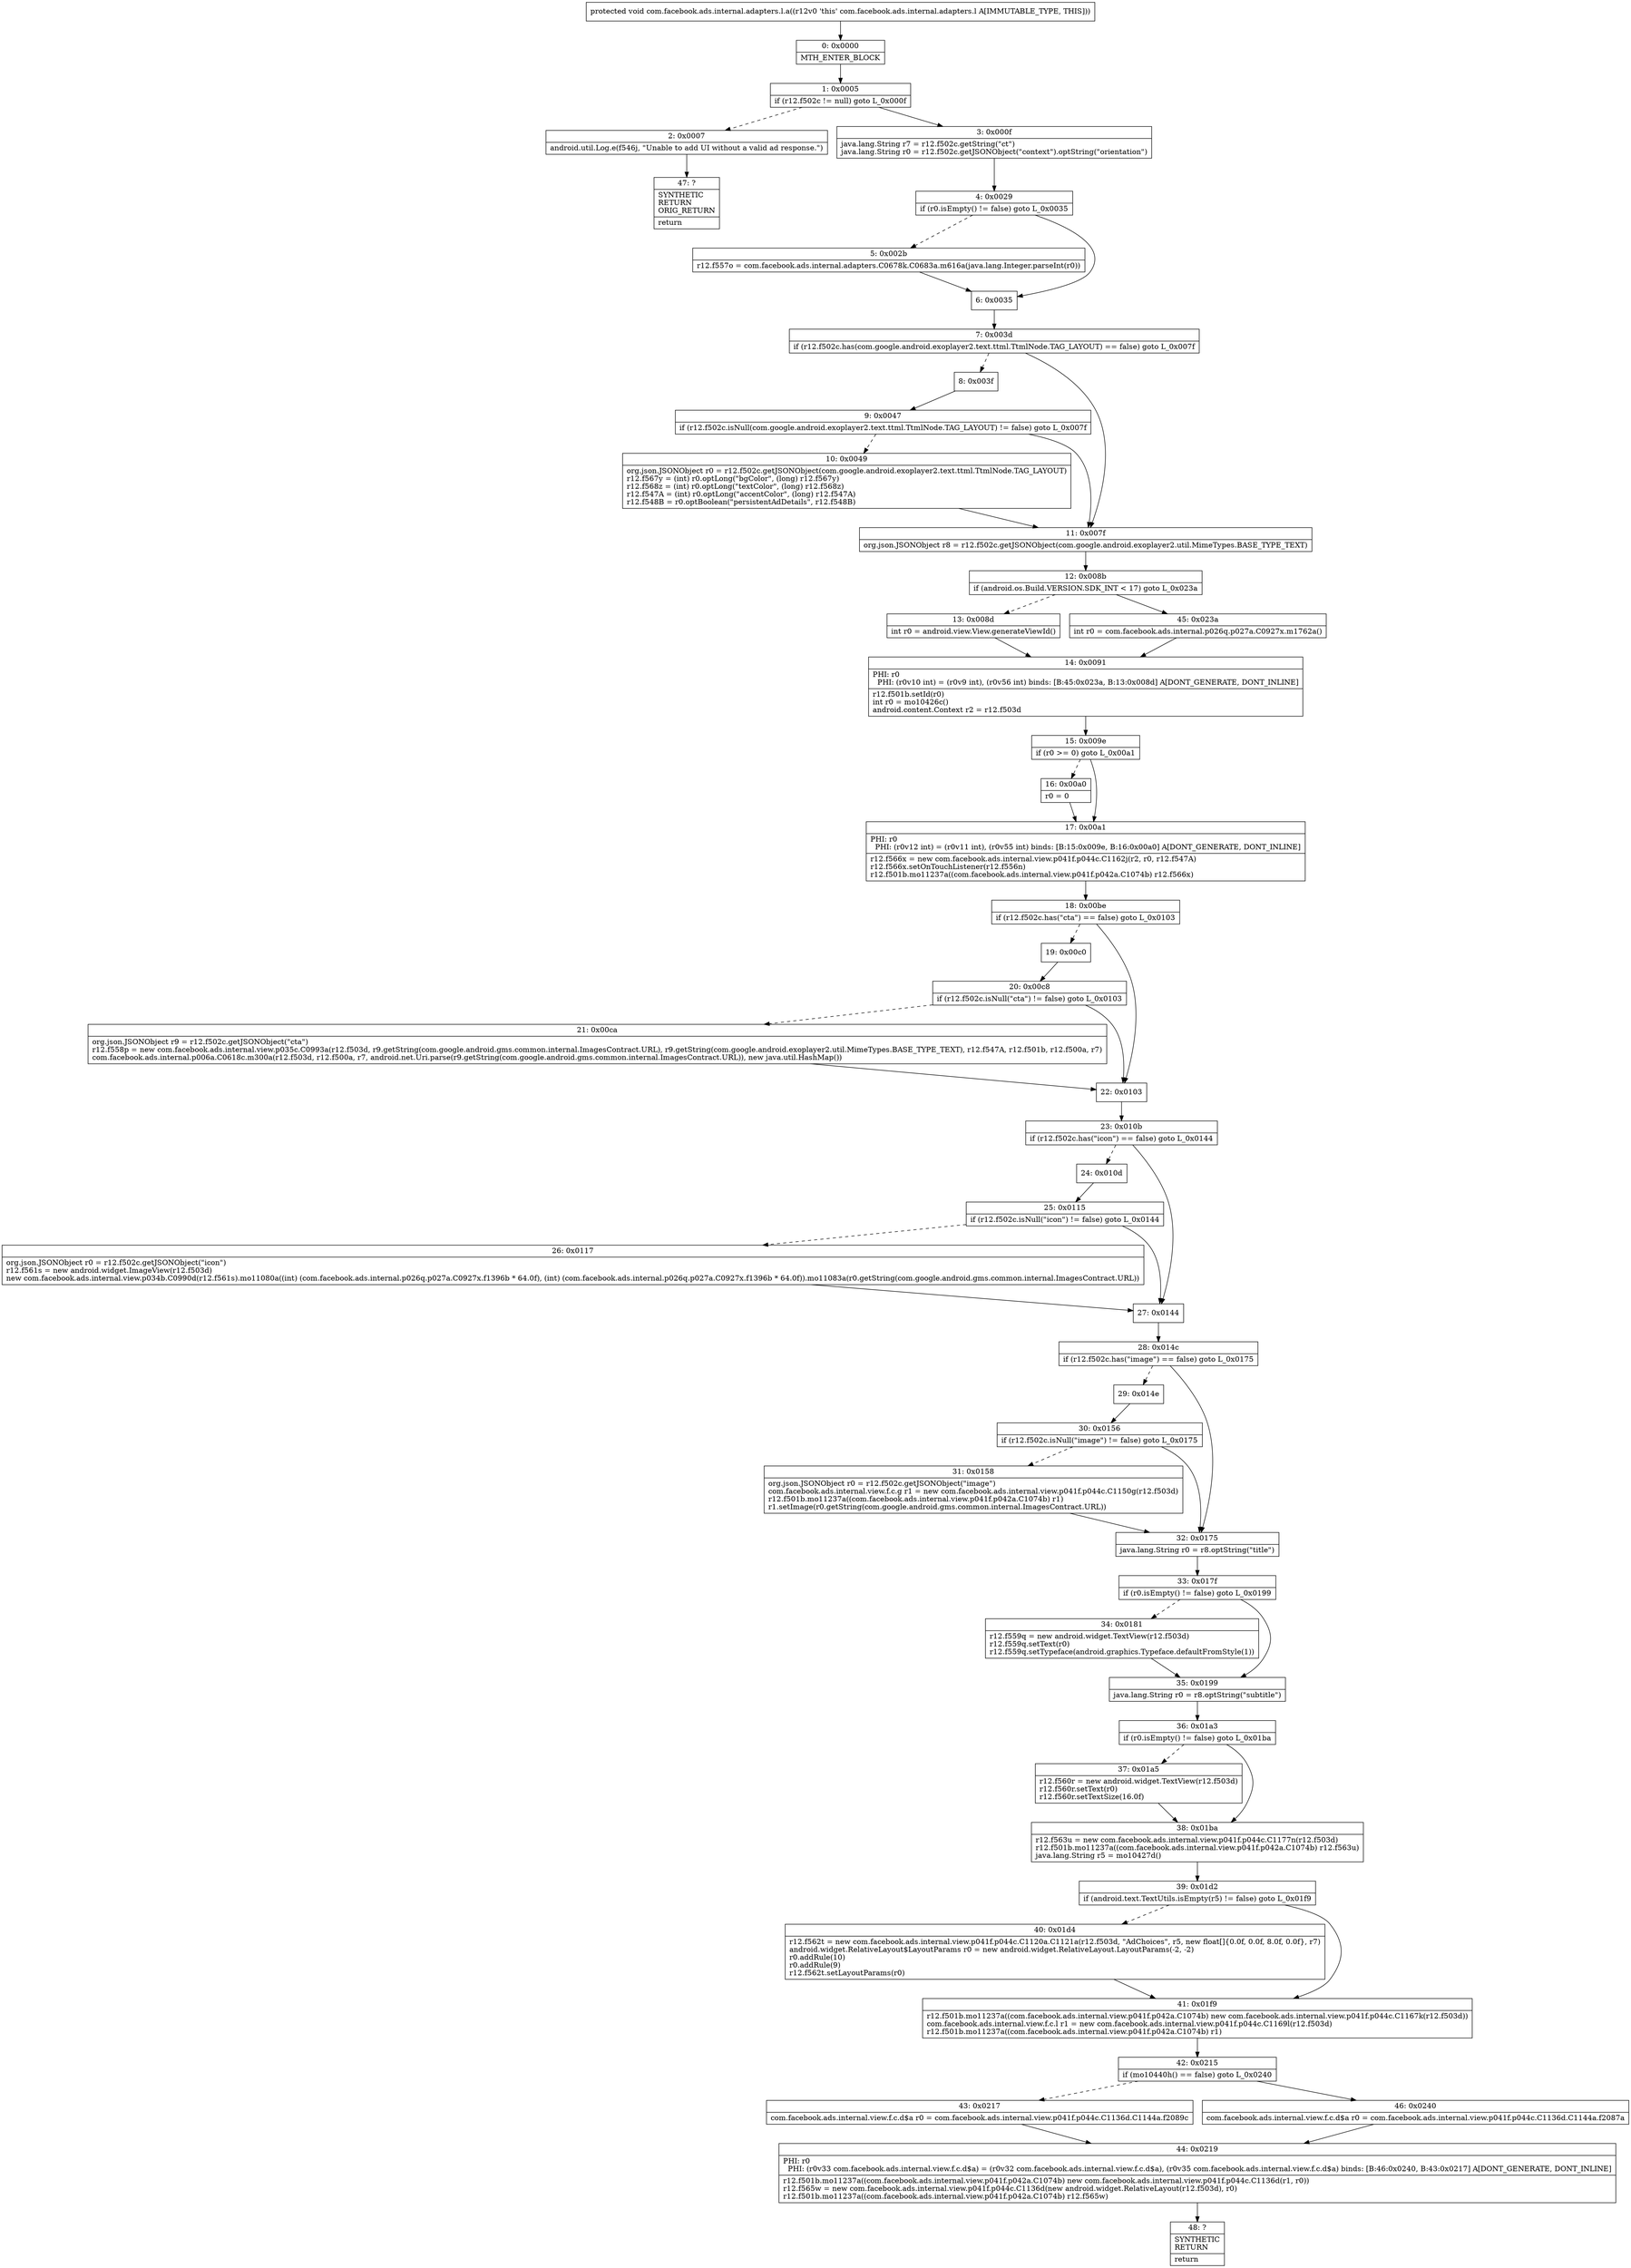 digraph "CFG forcom.facebook.ads.internal.adapters.l.a()V" {
Node_0 [shape=record,label="{0\:\ 0x0000|MTH_ENTER_BLOCK\l}"];
Node_1 [shape=record,label="{1\:\ 0x0005|if (r12.f502c != null) goto L_0x000f\l}"];
Node_2 [shape=record,label="{2\:\ 0x0007|android.util.Log.e(f546j, \"Unable to add UI without a valid ad response.\")\l}"];
Node_3 [shape=record,label="{3\:\ 0x000f|java.lang.String r7 = r12.f502c.getString(\"ct\")\ljava.lang.String r0 = r12.f502c.getJSONObject(\"context\").optString(\"orientation\")\l}"];
Node_4 [shape=record,label="{4\:\ 0x0029|if (r0.isEmpty() != false) goto L_0x0035\l}"];
Node_5 [shape=record,label="{5\:\ 0x002b|r12.f557o = com.facebook.ads.internal.adapters.C0678k.C0683a.m616a(java.lang.Integer.parseInt(r0))\l}"];
Node_6 [shape=record,label="{6\:\ 0x0035}"];
Node_7 [shape=record,label="{7\:\ 0x003d|if (r12.f502c.has(com.google.android.exoplayer2.text.ttml.TtmlNode.TAG_LAYOUT) == false) goto L_0x007f\l}"];
Node_8 [shape=record,label="{8\:\ 0x003f}"];
Node_9 [shape=record,label="{9\:\ 0x0047|if (r12.f502c.isNull(com.google.android.exoplayer2.text.ttml.TtmlNode.TAG_LAYOUT) != false) goto L_0x007f\l}"];
Node_10 [shape=record,label="{10\:\ 0x0049|org.json.JSONObject r0 = r12.f502c.getJSONObject(com.google.android.exoplayer2.text.ttml.TtmlNode.TAG_LAYOUT)\lr12.f567y = (int) r0.optLong(\"bgColor\", (long) r12.f567y)\lr12.f568z = (int) r0.optLong(\"textColor\", (long) r12.f568z)\lr12.f547A = (int) r0.optLong(\"accentColor\", (long) r12.f547A)\lr12.f548B = r0.optBoolean(\"persistentAdDetails\", r12.f548B)\l}"];
Node_11 [shape=record,label="{11\:\ 0x007f|org.json.JSONObject r8 = r12.f502c.getJSONObject(com.google.android.exoplayer2.util.MimeTypes.BASE_TYPE_TEXT)\l}"];
Node_12 [shape=record,label="{12\:\ 0x008b|if (android.os.Build.VERSION.SDK_INT \< 17) goto L_0x023a\l}"];
Node_13 [shape=record,label="{13\:\ 0x008d|int r0 = android.view.View.generateViewId()\l}"];
Node_14 [shape=record,label="{14\:\ 0x0091|PHI: r0 \l  PHI: (r0v10 int) = (r0v9 int), (r0v56 int) binds: [B:45:0x023a, B:13:0x008d] A[DONT_GENERATE, DONT_INLINE]\l|r12.f501b.setId(r0)\lint r0 = mo10426c()\landroid.content.Context r2 = r12.f503d\l}"];
Node_15 [shape=record,label="{15\:\ 0x009e|if (r0 \>= 0) goto L_0x00a1\l}"];
Node_16 [shape=record,label="{16\:\ 0x00a0|r0 = 0\l}"];
Node_17 [shape=record,label="{17\:\ 0x00a1|PHI: r0 \l  PHI: (r0v12 int) = (r0v11 int), (r0v55 int) binds: [B:15:0x009e, B:16:0x00a0] A[DONT_GENERATE, DONT_INLINE]\l|r12.f566x = new com.facebook.ads.internal.view.p041f.p044c.C1162j(r2, r0, r12.f547A)\lr12.f566x.setOnTouchListener(r12.f556n)\lr12.f501b.mo11237a((com.facebook.ads.internal.view.p041f.p042a.C1074b) r12.f566x)\l}"];
Node_18 [shape=record,label="{18\:\ 0x00be|if (r12.f502c.has(\"cta\") == false) goto L_0x0103\l}"];
Node_19 [shape=record,label="{19\:\ 0x00c0}"];
Node_20 [shape=record,label="{20\:\ 0x00c8|if (r12.f502c.isNull(\"cta\") != false) goto L_0x0103\l}"];
Node_21 [shape=record,label="{21\:\ 0x00ca|org.json.JSONObject r9 = r12.f502c.getJSONObject(\"cta\")\lr12.f558p = new com.facebook.ads.internal.view.p035c.C0993a(r12.f503d, r9.getString(com.google.android.gms.common.internal.ImagesContract.URL), r9.getString(com.google.android.exoplayer2.util.MimeTypes.BASE_TYPE_TEXT), r12.f547A, r12.f501b, r12.f500a, r7)\lcom.facebook.ads.internal.p006a.C0618c.m300a(r12.f503d, r12.f500a, r7, android.net.Uri.parse(r9.getString(com.google.android.gms.common.internal.ImagesContract.URL)), new java.util.HashMap())\l}"];
Node_22 [shape=record,label="{22\:\ 0x0103}"];
Node_23 [shape=record,label="{23\:\ 0x010b|if (r12.f502c.has(\"icon\") == false) goto L_0x0144\l}"];
Node_24 [shape=record,label="{24\:\ 0x010d}"];
Node_25 [shape=record,label="{25\:\ 0x0115|if (r12.f502c.isNull(\"icon\") != false) goto L_0x0144\l}"];
Node_26 [shape=record,label="{26\:\ 0x0117|org.json.JSONObject r0 = r12.f502c.getJSONObject(\"icon\")\lr12.f561s = new android.widget.ImageView(r12.f503d)\lnew com.facebook.ads.internal.view.p034b.C0990d(r12.f561s).mo11080a((int) (com.facebook.ads.internal.p026q.p027a.C0927x.f1396b * 64.0f), (int) (com.facebook.ads.internal.p026q.p027a.C0927x.f1396b * 64.0f)).mo11083a(r0.getString(com.google.android.gms.common.internal.ImagesContract.URL))\l}"];
Node_27 [shape=record,label="{27\:\ 0x0144}"];
Node_28 [shape=record,label="{28\:\ 0x014c|if (r12.f502c.has(\"image\") == false) goto L_0x0175\l}"];
Node_29 [shape=record,label="{29\:\ 0x014e}"];
Node_30 [shape=record,label="{30\:\ 0x0156|if (r12.f502c.isNull(\"image\") != false) goto L_0x0175\l}"];
Node_31 [shape=record,label="{31\:\ 0x0158|org.json.JSONObject r0 = r12.f502c.getJSONObject(\"image\")\lcom.facebook.ads.internal.view.f.c.g r1 = new com.facebook.ads.internal.view.p041f.p044c.C1150g(r12.f503d)\lr12.f501b.mo11237a((com.facebook.ads.internal.view.p041f.p042a.C1074b) r1)\lr1.setImage(r0.getString(com.google.android.gms.common.internal.ImagesContract.URL))\l}"];
Node_32 [shape=record,label="{32\:\ 0x0175|java.lang.String r0 = r8.optString(\"title\")\l}"];
Node_33 [shape=record,label="{33\:\ 0x017f|if (r0.isEmpty() != false) goto L_0x0199\l}"];
Node_34 [shape=record,label="{34\:\ 0x0181|r12.f559q = new android.widget.TextView(r12.f503d)\lr12.f559q.setText(r0)\lr12.f559q.setTypeface(android.graphics.Typeface.defaultFromStyle(1))\l}"];
Node_35 [shape=record,label="{35\:\ 0x0199|java.lang.String r0 = r8.optString(\"subtitle\")\l}"];
Node_36 [shape=record,label="{36\:\ 0x01a3|if (r0.isEmpty() != false) goto L_0x01ba\l}"];
Node_37 [shape=record,label="{37\:\ 0x01a5|r12.f560r = new android.widget.TextView(r12.f503d)\lr12.f560r.setText(r0)\lr12.f560r.setTextSize(16.0f)\l}"];
Node_38 [shape=record,label="{38\:\ 0x01ba|r12.f563u = new com.facebook.ads.internal.view.p041f.p044c.C1177n(r12.f503d)\lr12.f501b.mo11237a((com.facebook.ads.internal.view.p041f.p042a.C1074b) r12.f563u)\ljava.lang.String r5 = mo10427d()\l}"];
Node_39 [shape=record,label="{39\:\ 0x01d2|if (android.text.TextUtils.isEmpty(r5) != false) goto L_0x01f9\l}"];
Node_40 [shape=record,label="{40\:\ 0x01d4|r12.f562t = new com.facebook.ads.internal.view.p041f.p044c.C1120a.C1121a(r12.f503d, \"AdChoices\", r5, new float[]\{0.0f, 0.0f, 8.0f, 0.0f\}, r7)\landroid.widget.RelativeLayout$LayoutParams r0 = new android.widget.RelativeLayout.LayoutParams(\-2, \-2)\lr0.addRule(10)\lr0.addRule(9)\lr12.f562t.setLayoutParams(r0)\l}"];
Node_41 [shape=record,label="{41\:\ 0x01f9|r12.f501b.mo11237a((com.facebook.ads.internal.view.p041f.p042a.C1074b) new com.facebook.ads.internal.view.p041f.p044c.C1167k(r12.f503d))\lcom.facebook.ads.internal.view.f.c.l r1 = new com.facebook.ads.internal.view.p041f.p044c.C1169l(r12.f503d)\lr12.f501b.mo11237a((com.facebook.ads.internal.view.p041f.p042a.C1074b) r1)\l}"];
Node_42 [shape=record,label="{42\:\ 0x0215|if (mo10440h() == false) goto L_0x0240\l}"];
Node_43 [shape=record,label="{43\:\ 0x0217|com.facebook.ads.internal.view.f.c.d$a r0 = com.facebook.ads.internal.view.p041f.p044c.C1136d.C1144a.f2089c\l}"];
Node_44 [shape=record,label="{44\:\ 0x0219|PHI: r0 \l  PHI: (r0v33 com.facebook.ads.internal.view.f.c.d$a) = (r0v32 com.facebook.ads.internal.view.f.c.d$a), (r0v35 com.facebook.ads.internal.view.f.c.d$a) binds: [B:46:0x0240, B:43:0x0217] A[DONT_GENERATE, DONT_INLINE]\l|r12.f501b.mo11237a((com.facebook.ads.internal.view.p041f.p042a.C1074b) new com.facebook.ads.internal.view.p041f.p044c.C1136d(r1, r0))\lr12.f565w = new com.facebook.ads.internal.view.p041f.p044c.C1136d(new android.widget.RelativeLayout(r12.f503d), r0)\lr12.f501b.mo11237a((com.facebook.ads.internal.view.p041f.p042a.C1074b) r12.f565w)\l}"];
Node_45 [shape=record,label="{45\:\ 0x023a|int r0 = com.facebook.ads.internal.p026q.p027a.C0927x.m1762a()\l}"];
Node_46 [shape=record,label="{46\:\ 0x0240|com.facebook.ads.internal.view.f.c.d$a r0 = com.facebook.ads.internal.view.p041f.p044c.C1136d.C1144a.f2087a\l}"];
Node_47 [shape=record,label="{47\:\ ?|SYNTHETIC\lRETURN\lORIG_RETURN\l|return\l}"];
Node_48 [shape=record,label="{48\:\ ?|SYNTHETIC\lRETURN\l|return\l}"];
MethodNode[shape=record,label="{protected void com.facebook.ads.internal.adapters.l.a((r12v0 'this' com.facebook.ads.internal.adapters.l A[IMMUTABLE_TYPE, THIS])) }"];
MethodNode -> Node_0;
Node_0 -> Node_1;
Node_1 -> Node_2[style=dashed];
Node_1 -> Node_3;
Node_2 -> Node_47;
Node_3 -> Node_4;
Node_4 -> Node_5[style=dashed];
Node_4 -> Node_6;
Node_5 -> Node_6;
Node_6 -> Node_7;
Node_7 -> Node_8[style=dashed];
Node_7 -> Node_11;
Node_8 -> Node_9;
Node_9 -> Node_10[style=dashed];
Node_9 -> Node_11;
Node_10 -> Node_11;
Node_11 -> Node_12;
Node_12 -> Node_13[style=dashed];
Node_12 -> Node_45;
Node_13 -> Node_14;
Node_14 -> Node_15;
Node_15 -> Node_16[style=dashed];
Node_15 -> Node_17;
Node_16 -> Node_17;
Node_17 -> Node_18;
Node_18 -> Node_19[style=dashed];
Node_18 -> Node_22;
Node_19 -> Node_20;
Node_20 -> Node_21[style=dashed];
Node_20 -> Node_22;
Node_21 -> Node_22;
Node_22 -> Node_23;
Node_23 -> Node_24[style=dashed];
Node_23 -> Node_27;
Node_24 -> Node_25;
Node_25 -> Node_26[style=dashed];
Node_25 -> Node_27;
Node_26 -> Node_27;
Node_27 -> Node_28;
Node_28 -> Node_29[style=dashed];
Node_28 -> Node_32;
Node_29 -> Node_30;
Node_30 -> Node_31[style=dashed];
Node_30 -> Node_32;
Node_31 -> Node_32;
Node_32 -> Node_33;
Node_33 -> Node_34[style=dashed];
Node_33 -> Node_35;
Node_34 -> Node_35;
Node_35 -> Node_36;
Node_36 -> Node_37[style=dashed];
Node_36 -> Node_38;
Node_37 -> Node_38;
Node_38 -> Node_39;
Node_39 -> Node_40[style=dashed];
Node_39 -> Node_41;
Node_40 -> Node_41;
Node_41 -> Node_42;
Node_42 -> Node_43[style=dashed];
Node_42 -> Node_46;
Node_43 -> Node_44;
Node_44 -> Node_48;
Node_45 -> Node_14;
Node_46 -> Node_44;
}


